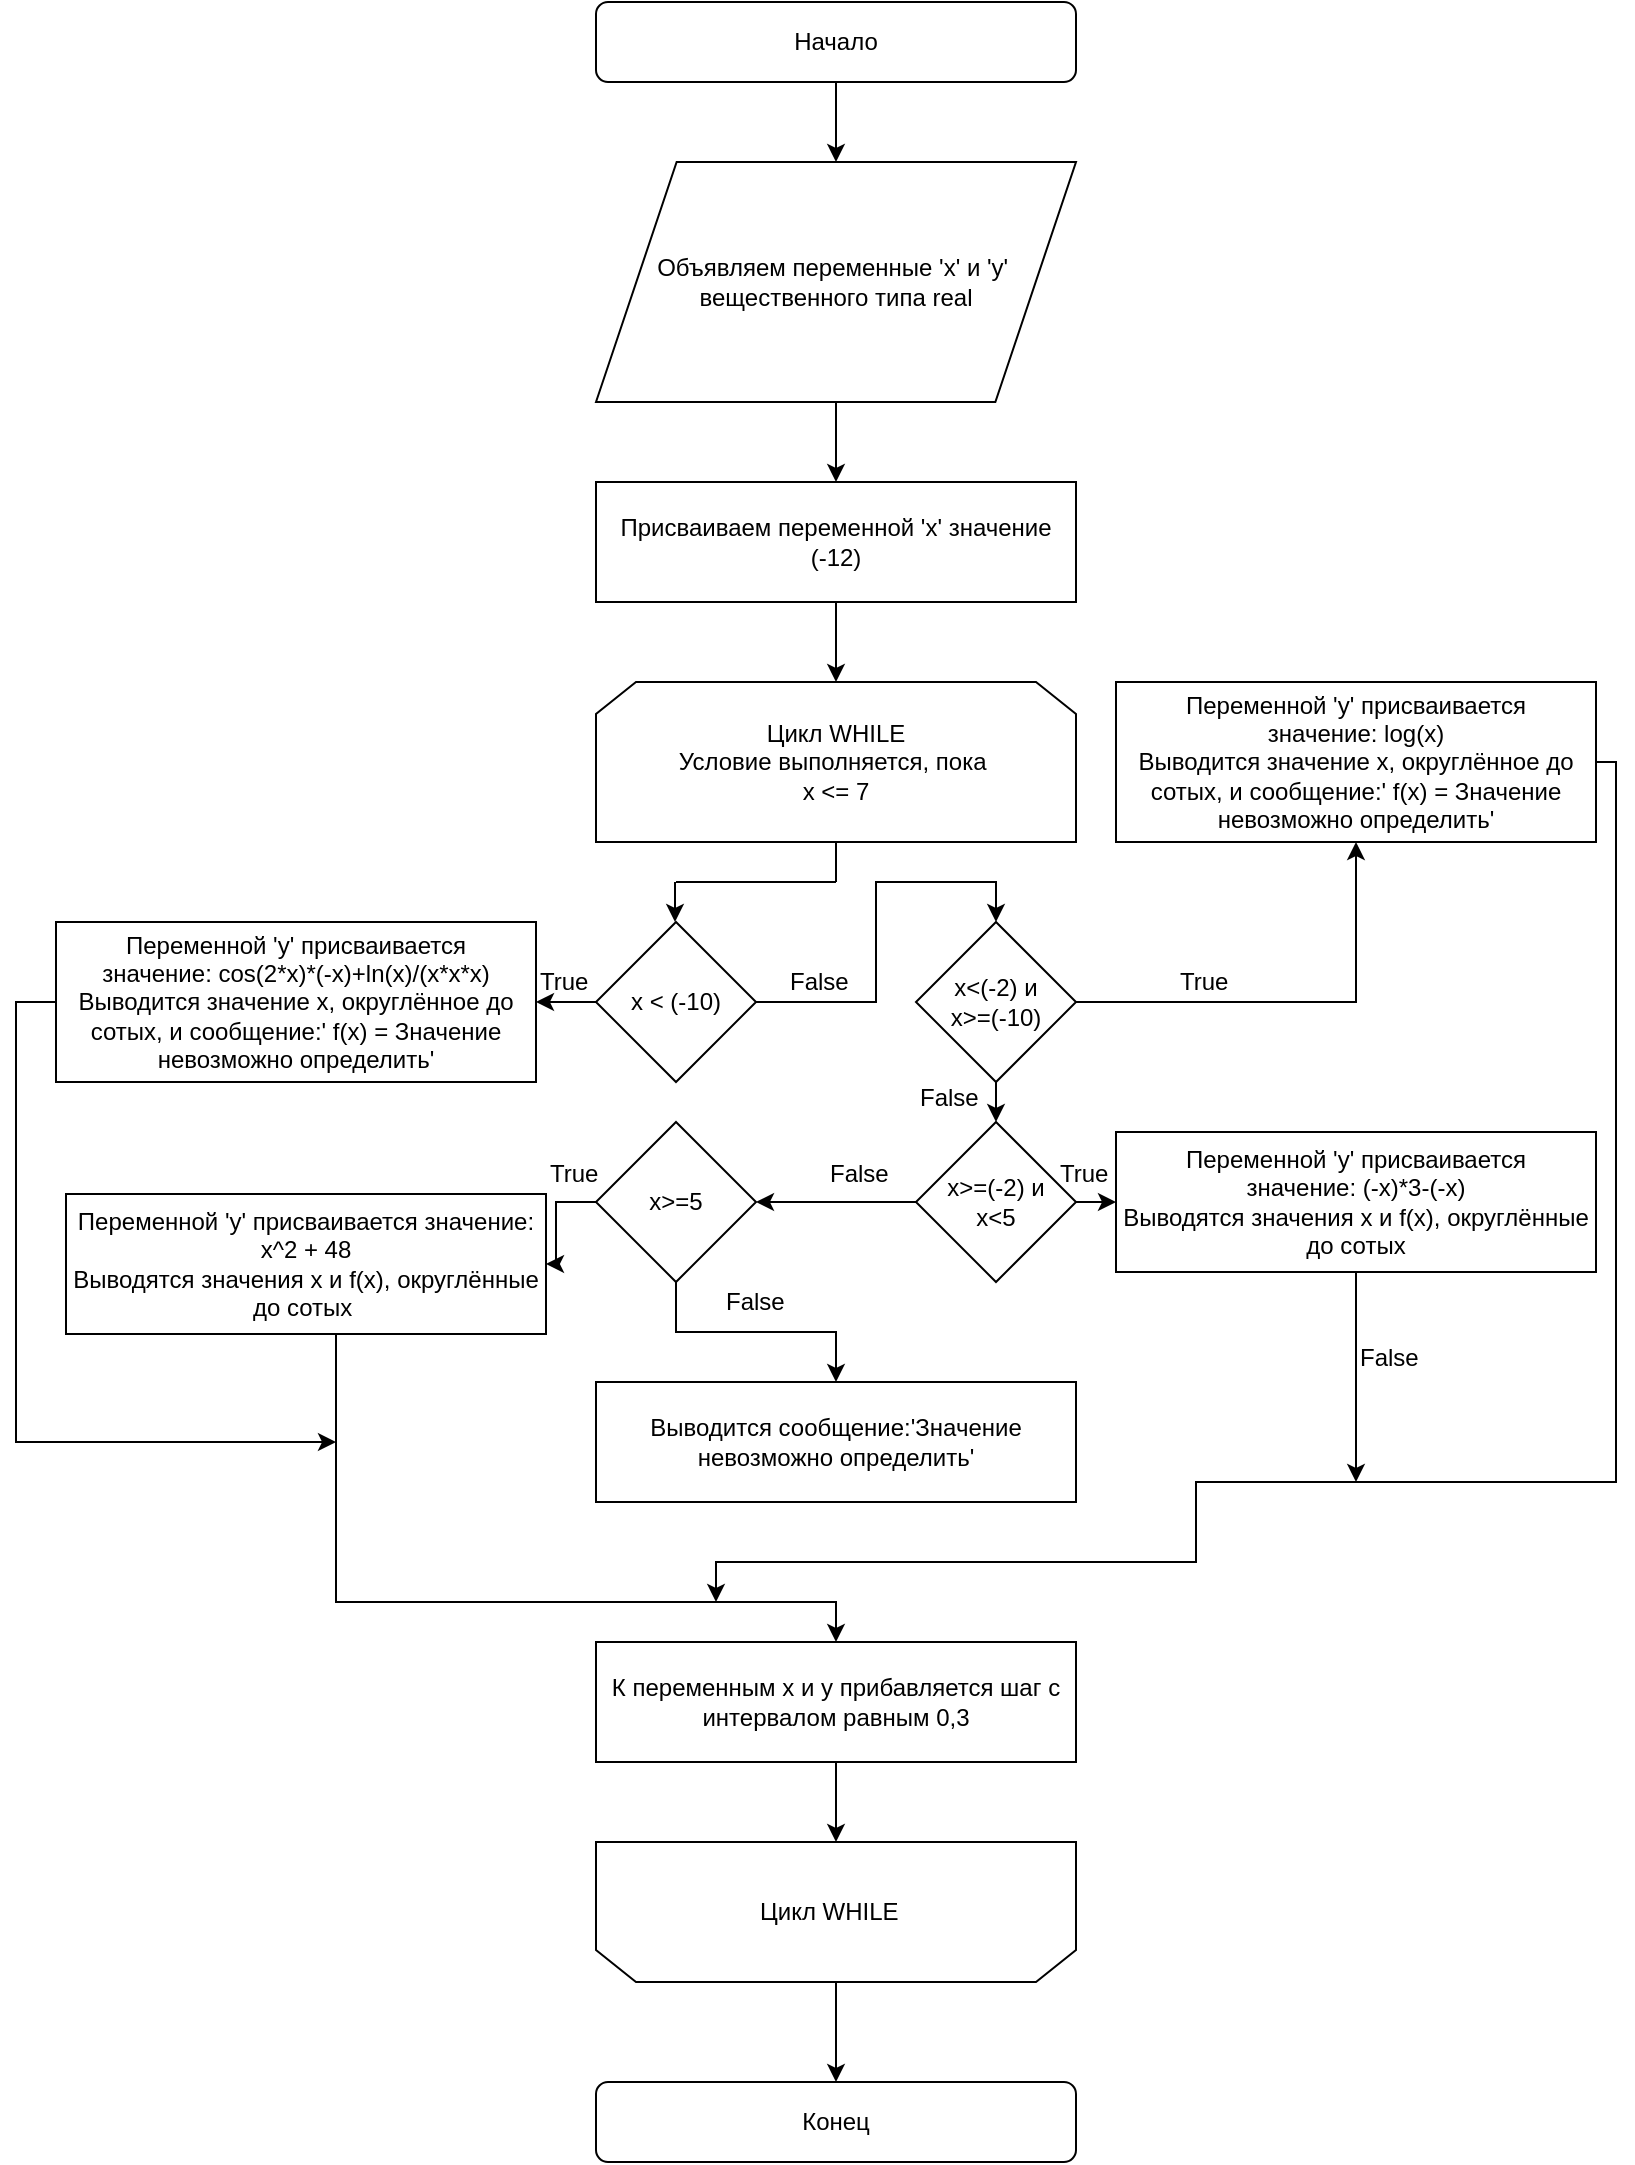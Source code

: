 <mxfile version="11.3.0" type="device" pages="1"><diagram id="r4inD3LoEY9mH0L-Kbbz" name="Page-1"><mxGraphModel dx="1024" dy="566" grid="1" gridSize="10" guides="1" tooltips="1" connect="1" arrows="1" fold="1" page="1" pageScale="1" pageWidth="827" pageHeight="1169" math="0" shadow="0"><root><mxCell id="0"/><mxCell id="1" parent="0"/><mxCell id="tAtqzJzEeQOrcAL9aRki-8" value="" style="edgeStyle=orthogonalEdgeStyle;rounded=0;orthogonalLoop=1;jettySize=auto;html=1;" edge="1" parent="1" source="tAtqzJzEeQOrcAL9aRki-1"><mxGeometry relative="1" as="geometry"><mxPoint x="420" y="100" as="targetPoint"/></mxGeometry></mxCell><mxCell id="tAtqzJzEeQOrcAL9aRki-1" value="Начало" style="rounded=1;whiteSpace=wrap;html=1;" vertex="1" parent="1"><mxGeometry x="300" y="20" width="240" height="40" as="geometry"/></mxCell><mxCell id="tAtqzJzEeQOrcAL9aRki-10" value="" style="edgeStyle=orthogonalEdgeStyle;rounded=0;orthogonalLoop=1;jettySize=auto;html=1;" edge="1" parent="1" source="tAtqzJzEeQOrcAL9aRki-5" target="tAtqzJzEeQOrcAL9aRki-9"><mxGeometry relative="1" as="geometry"/></mxCell><mxCell id="tAtqzJzEeQOrcAL9aRki-5" value="&lt;font style=&quot;font-size: 12px&quot;&gt;&lt;span&gt;Объявляем переменные 'x' и 'y'&amp;nbsp;&lt;/span&gt;&lt;br&gt;&lt;font style=&quot;font-size: 12px&quot;&gt;вещественного типа real&lt;/font&gt;&lt;/font&gt;" style="shape=parallelogram;perimeter=parallelogramPerimeter;whiteSpace=wrap;html=1;size=0.168;" vertex="1" parent="1"><mxGeometry x="300" y="100" width="240" height="120" as="geometry"/></mxCell><mxCell id="tAtqzJzEeQOrcAL9aRki-12" value="" style="edgeStyle=orthogonalEdgeStyle;rounded=0;orthogonalLoop=1;jettySize=auto;html=1;" edge="1" parent="1" source="tAtqzJzEeQOrcAL9aRki-9" target="tAtqzJzEeQOrcAL9aRki-11"><mxGeometry relative="1" as="geometry"/></mxCell><mxCell id="tAtqzJzEeQOrcAL9aRki-9" value="Присваиваем переменной 'x' значение (-12)" style="rounded=0;whiteSpace=wrap;html=1;" vertex="1" parent="1"><mxGeometry x="300" y="260" width="240" height="60" as="geometry"/></mxCell><mxCell id="tAtqzJzEeQOrcAL9aRki-11" value="Цикл WHILE&lt;br&gt;Условие выполняется, пока&amp;nbsp;&lt;br&gt;x &amp;lt;= 7" style="shape=loopLimit;whiteSpace=wrap;html=1;" vertex="1" parent="1"><mxGeometry x="300" y="360" width="240" height="80" as="geometry"/></mxCell><mxCell id="tAtqzJzEeQOrcAL9aRki-25" value="" style="edgeStyle=orthogonalEdgeStyle;rounded=0;orthogonalLoop=1;jettySize=auto;html=1;exitX=1;exitY=0.5;exitDx=0;exitDy=0;entryX=0.5;entryY=0;entryDx=0;entryDy=0;" edge="1" parent="1" source="tAtqzJzEeQOrcAL9aRki-13" target="tAtqzJzEeQOrcAL9aRki-17"><mxGeometry relative="1" as="geometry"><mxPoint x="500" y="460" as="targetPoint"/><Array as="points"><mxPoint x="440" y="520"/><mxPoint x="440" y="460"/><mxPoint x="500" y="460"/></Array></mxGeometry></mxCell><mxCell id="tAtqzJzEeQOrcAL9aRki-52" value="" style="edgeStyle=orthogonalEdgeStyle;rounded=0;orthogonalLoop=1;jettySize=auto;html=1;" edge="1" parent="1" source="tAtqzJzEeQOrcAL9aRki-13" target="tAtqzJzEeQOrcAL9aRki-31"><mxGeometry relative="1" as="geometry"/></mxCell><mxCell id="tAtqzJzEeQOrcAL9aRki-13" value="x &amp;lt; (-10)" style="rhombus;whiteSpace=wrap;html=1;" vertex="1" parent="1"><mxGeometry x="300" y="480" width="80" height="80" as="geometry"/></mxCell><mxCell id="tAtqzJzEeQOrcAL9aRki-42" value="" style="edgeStyle=orthogonalEdgeStyle;rounded=0;orthogonalLoop=1;jettySize=auto;html=1;" edge="1" parent="1" source="tAtqzJzEeQOrcAL9aRki-17"><mxGeometry relative="1" as="geometry"><mxPoint x="500" y="580" as="targetPoint"/></mxGeometry></mxCell><mxCell id="tAtqzJzEeQOrcAL9aRki-48" value="" style="edgeStyle=orthogonalEdgeStyle;rounded=0;orthogonalLoop=1;jettySize=auto;html=1;" edge="1" parent="1" source="tAtqzJzEeQOrcAL9aRki-17" target="tAtqzJzEeQOrcAL9aRki-38"><mxGeometry relative="1" as="geometry"/></mxCell><mxCell id="tAtqzJzEeQOrcAL9aRki-17" value="x&amp;lt;(-2) и&lt;br&gt;x&amp;gt;=(-10)" style="rhombus;whiteSpace=wrap;html=1;" vertex="1" parent="1"><mxGeometry x="460" y="480" width="80" height="80" as="geometry"/></mxCell><mxCell id="tAtqzJzEeQOrcAL9aRki-22" value="" style="endArrow=none;html=1;entryX=0.5;entryY=1;entryDx=0;entryDy=0;" edge="1" parent="1" target="tAtqzJzEeQOrcAL9aRki-11"><mxGeometry width="50" height="50" relative="1" as="geometry"><mxPoint x="420" y="460" as="sourcePoint"/><mxPoint x="330" y="620" as="targetPoint"/></mxGeometry></mxCell><mxCell id="tAtqzJzEeQOrcAL9aRki-23" value="" style="endArrow=none;html=1;" edge="1" parent="1"><mxGeometry width="50" height="50" relative="1" as="geometry"><mxPoint x="340" y="460" as="sourcePoint"/><mxPoint x="420" y="460" as="targetPoint"/></mxGeometry></mxCell><mxCell id="tAtqzJzEeQOrcAL9aRki-24" value="" style="endArrow=classic;html=1;" edge="1" parent="1"><mxGeometry width="50" height="50" relative="1" as="geometry"><mxPoint x="339.5" y="460" as="sourcePoint"/><mxPoint x="339.5" y="480" as="targetPoint"/></mxGeometry></mxCell><mxCell id="tAtqzJzEeQOrcAL9aRki-28" value="True" style="text;html=1;resizable=0;points=[];autosize=1;align=left;verticalAlign=top;spacingTop=-4;" vertex="1" parent="1"><mxGeometry x="270" y="500" width="40" height="20" as="geometry"/></mxCell><mxCell id="tAtqzJzEeQOrcAL9aRki-29" value="False" style="text;html=1;resizable=0;points=[];autosize=1;align=left;verticalAlign=top;spacingTop=-4;" vertex="1" parent="1"><mxGeometry x="395" y="500" width="50" height="20" as="geometry"/></mxCell><mxCell id="tAtqzJzEeQOrcAL9aRki-67" value="" style="edgeStyle=orthogonalEdgeStyle;rounded=0;orthogonalLoop=1;jettySize=auto;html=1;" edge="1" parent="1" source="tAtqzJzEeQOrcAL9aRki-31"><mxGeometry relative="1" as="geometry"><mxPoint x="170" y="740" as="targetPoint"/><Array as="points"><mxPoint x="10" y="520"/></Array></mxGeometry></mxCell><mxCell id="tAtqzJzEeQOrcAL9aRki-31" value="Переменной 'y' присваивается значение:&amp;nbsp;cos(2*x)*(-x)+ln(x)/(x*x*x)&lt;br&gt;Выводится значение x, округлённое до сотых, и сообщение:' f(x) = Значение невозможно определить'" style="rounded=0;whiteSpace=wrap;html=1;" vertex="1" parent="1"><mxGeometry x="30" y="480" width="240" height="80" as="geometry"/></mxCell><mxCell id="tAtqzJzEeQOrcAL9aRki-76" value="" style="edgeStyle=orthogonalEdgeStyle;rounded=0;orthogonalLoop=1;jettySize=auto;html=1;" edge="1" parent="1" source="tAtqzJzEeQOrcAL9aRki-38"><mxGeometry relative="1" as="geometry"><mxPoint x="360" y="820" as="targetPoint"/><Array as="points"><mxPoint x="810" y="400"/><mxPoint x="810" y="760"/><mxPoint x="600" y="760"/><mxPoint x="600" y="800"/></Array></mxGeometry></mxCell><mxCell id="tAtqzJzEeQOrcAL9aRki-38" value="Переменной 'y' присваивается значение:&amp;nbsp;log(x)&lt;br&gt;Выводится значение x, округлённое до сотых, и сообщение:' f(x) = Значение невозможно определить'" style="rounded=0;whiteSpace=wrap;html=1;" vertex="1" parent="1"><mxGeometry x="560" y="360" width="240" height="80" as="geometry"/></mxCell><mxCell id="tAtqzJzEeQOrcAL9aRki-40" value="True" style="text;html=1;resizable=0;points=[];autosize=1;align=left;verticalAlign=top;spacingTop=-4;" vertex="1" parent="1"><mxGeometry x="590" y="500" width="40" height="20" as="geometry"/></mxCell><mxCell id="tAtqzJzEeQOrcAL9aRki-46" value="" style="edgeStyle=orthogonalEdgeStyle;rounded=0;orthogonalLoop=1;jettySize=auto;html=1;" edge="1" parent="1" source="tAtqzJzEeQOrcAL9aRki-44"><mxGeometry relative="1" as="geometry"><mxPoint x="560" y="620" as="targetPoint"/></mxGeometry></mxCell><mxCell id="tAtqzJzEeQOrcAL9aRki-55" value="" style="edgeStyle=orthogonalEdgeStyle;rounded=0;orthogonalLoop=1;jettySize=auto;html=1;entryX=1;entryY=0.5;entryDx=0;entryDy=0;" edge="1" parent="1" source="tAtqzJzEeQOrcAL9aRki-44" target="tAtqzJzEeQOrcAL9aRki-56"><mxGeometry relative="1" as="geometry"><mxPoint x="430" y="620" as="targetPoint"/></mxGeometry></mxCell><mxCell id="tAtqzJzEeQOrcAL9aRki-44" value="x&amp;gt;=(-2) и&lt;br&gt;x&amp;lt;5" style="rhombus;whiteSpace=wrap;html=1;" vertex="1" parent="1"><mxGeometry x="460" y="580" width="80" height="80" as="geometry"/></mxCell><mxCell id="tAtqzJzEeQOrcAL9aRki-78" value="" style="edgeStyle=orthogonalEdgeStyle;rounded=0;orthogonalLoop=1;jettySize=auto;html=1;" edge="1" parent="1" source="tAtqzJzEeQOrcAL9aRki-47"><mxGeometry relative="1" as="geometry"><mxPoint x="680" y="760" as="targetPoint"/></mxGeometry></mxCell><mxCell id="tAtqzJzEeQOrcAL9aRki-47" value="Переменной 'y' присваивается значение:&amp;nbsp;(-x)*3-(-x)&lt;br&gt;Выводятся значения x и f(x), округлённые до сотых" style="rounded=0;whiteSpace=wrap;html=1;" vertex="1" parent="1"><mxGeometry x="560" y="585" width="240" height="70" as="geometry"/></mxCell><mxCell id="tAtqzJzEeQOrcAL9aRki-50" value="False" style="text;html=1;resizable=0;points=[];autosize=1;align=left;verticalAlign=top;spacingTop=-4;" vertex="1" parent="1"><mxGeometry x="460" y="557.5" width="50" height="20" as="geometry"/></mxCell><mxCell id="tAtqzJzEeQOrcAL9aRki-53" value="True" style="text;html=1;resizable=0;points=[];autosize=1;align=left;verticalAlign=top;spacingTop=-4;" vertex="1" parent="1"><mxGeometry x="530" y="596" width="40" height="20" as="geometry"/></mxCell><mxCell id="tAtqzJzEeQOrcAL9aRki-63" value="" style="edgeStyle=orthogonalEdgeStyle;rounded=0;orthogonalLoop=1;jettySize=auto;html=1;entryX=0.5;entryY=0;entryDx=0;entryDy=0;" edge="1" parent="1" source="tAtqzJzEeQOrcAL9aRki-56" target="tAtqzJzEeQOrcAL9aRki-65"><mxGeometry relative="1" as="geometry"><mxPoint x="390" y="680" as="targetPoint"/></mxGeometry></mxCell><mxCell id="tAtqzJzEeQOrcAL9aRki-85" value="" style="edgeStyle=orthogonalEdgeStyle;rounded=0;orthogonalLoop=1;jettySize=auto;html=1;" edge="1" parent="1" source="tAtqzJzEeQOrcAL9aRki-56" target="tAtqzJzEeQOrcAL9aRki-60"><mxGeometry relative="1" as="geometry"/></mxCell><mxCell id="tAtqzJzEeQOrcAL9aRki-56" value="x&amp;gt;=5" style="rhombus;whiteSpace=wrap;html=1;" vertex="1" parent="1"><mxGeometry x="300" y="580" width="80" height="80" as="geometry"/></mxCell><mxCell id="tAtqzJzEeQOrcAL9aRki-57" value="False" style="text;html=1;resizable=0;points=[];autosize=1;align=left;verticalAlign=top;spacingTop=-4;" vertex="1" parent="1"><mxGeometry x="415" y="596" width="50" height="20" as="geometry"/></mxCell><mxCell id="tAtqzJzEeQOrcAL9aRki-82" value="False" style="text;html=1;resizable=0;points=[];autosize=1;align=left;verticalAlign=top;spacingTop=-4;" vertex="1" parent="1"><mxGeometry x="680" y="687.5" width="50" height="20" as="geometry"/></mxCell><mxCell id="tAtqzJzEeQOrcAL9aRki-69" value="" style="edgeStyle=orthogonalEdgeStyle;rounded=0;orthogonalLoop=1;jettySize=auto;html=1;entryX=0.5;entryY=0;entryDx=0;entryDy=0;" edge="1" parent="1" source="tAtqzJzEeQOrcAL9aRki-60" target="tAtqzJzEeQOrcAL9aRki-81"><mxGeometry relative="1" as="geometry"><mxPoint x="400" y="840" as="targetPoint"/><Array as="points"><mxPoint x="170" y="820"/><mxPoint x="420" y="820"/></Array></mxGeometry></mxCell><mxCell id="tAtqzJzEeQOrcAL9aRki-60" value="Переменной 'y' присваивается значение: x^2 + 48&lt;br&gt;Выводятся значения x и f(x), округлённые до сотых&amp;nbsp;" style="rounded=0;whiteSpace=wrap;html=1;" vertex="1" parent="1"><mxGeometry x="35" y="616" width="240" height="70" as="geometry"/></mxCell><mxCell id="tAtqzJzEeQOrcAL9aRki-61" value="True" style="text;html=1;resizable=0;points=[];autosize=1;align=left;verticalAlign=top;spacingTop=-4;" vertex="1" parent="1"><mxGeometry x="275" y="596" width="40" height="20" as="geometry"/></mxCell><mxCell id="tAtqzJzEeQOrcAL9aRki-64" value="False" style="text;html=1;resizable=0;points=[];autosize=1;align=left;verticalAlign=top;spacingTop=-4;" vertex="1" parent="1"><mxGeometry x="363" y="660" width="50" height="20" as="geometry"/></mxCell><mxCell id="tAtqzJzEeQOrcAL9aRki-65" value="Выводится сообщение:'Значение невозможно определить'" style="rounded=0;whiteSpace=wrap;html=1;" vertex="1" parent="1"><mxGeometry x="300" y="710" width="240" height="60" as="geometry"/></mxCell><mxCell id="tAtqzJzEeQOrcAL9aRki-87" value="" style="edgeStyle=orthogonalEdgeStyle;rounded=0;orthogonalLoop=1;jettySize=auto;html=1;" edge="1" parent="1" source="tAtqzJzEeQOrcAL9aRki-81"><mxGeometry relative="1" as="geometry"><mxPoint x="420" y="940" as="targetPoint"/></mxGeometry></mxCell><mxCell id="tAtqzJzEeQOrcAL9aRki-81" value="К переменным x и y прибавляется шаг с интервалом равным 0,3" style="rounded=0;whiteSpace=wrap;html=1;" vertex="1" parent="1"><mxGeometry x="300" y="840" width="240" height="60" as="geometry"/></mxCell><mxCell id="tAtqzJzEeQOrcAL9aRki-92" value="" style="edgeStyle=orthogonalEdgeStyle;rounded=0;orthogonalLoop=1;jettySize=auto;html=1;" edge="1" parent="1" source="tAtqzJzEeQOrcAL9aRki-89"><mxGeometry relative="1" as="geometry"><mxPoint x="420" y="1060" as="targetPoint"/></mxGeometry></mxCell><mxCell id="tAtqzJzEeQOrcAL9aRki-89" value="" style="shape=loopLimit;whiteSpace=wrap;html=1;rotation=180;" vertex="1" parent="1"><mxGeometry x="300" y="940" width="240" height="70" as="geometry"/></mxCell><mxCell id="tAtqzJzEeQOrcAL9aRki-90" value="Цикл WHILE" style="text;html=1;resizable=0;points=[];autosize=1;align=left;verticalAlign=top;spacingTop=-4;" vertex="1" parent="1"><mxGeometry x="380" y="965" width="90" height="20" as="geometry"/></mxCell><mxCell id="tAtqzJzEeQOrcAL9aRki-93" value="Конец" style="rounded=1;whiteSpace=wrap;html=1;" vertex="1" parent="1"><mxGeometry x="300" y="1060" width="240" height="40" as="geometry"/></mxCell></root></mxGraphModel></diagram></mxfile>
